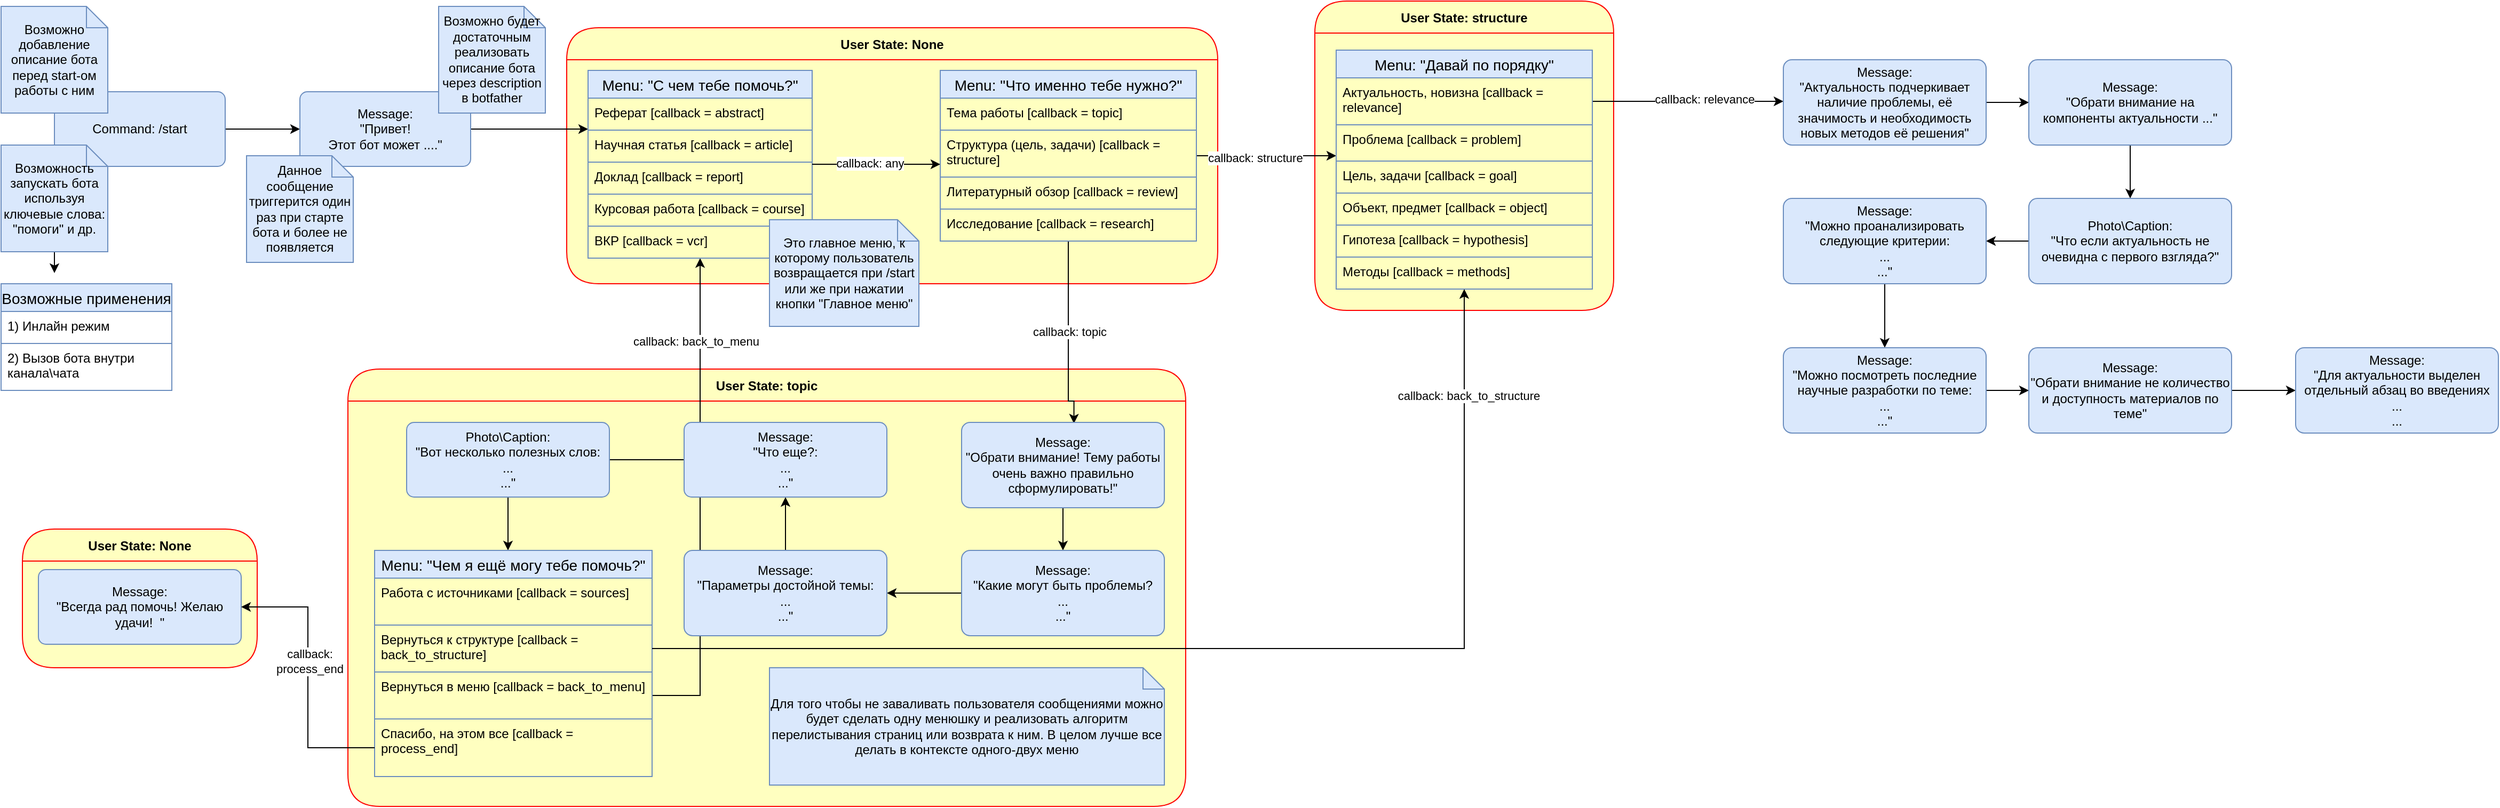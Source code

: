 <mxfile version="22.1.11" type="github">
  <diagram name="Страница — 1" id="bBnwiWEpFWaJWLRflJb5">
    <mxGraphModel dx="768" dy="455" grid="1" gridSize="10" guides="1" tooltips="1" connect="1" arrows="1" fold="1" page="1" pageScale="1" pageWidth="827" pageHeight="1169" math="0" shadow="0">
      <root>
        <mxCell id="0" />
        <mxCell id="1" parent="0" />
        <mxCell id="bCp8vL0oqEaVXwoQY5vh-86" value="User State: None" style="swimlane;fontStyle=1;align=center;verticalAlign=middle;childLayout=stackLayout;horizontal=1;startSize=30;horizontalStack=0;resizeParent=0;resizeLast=1;container=0;fontColor=#000000;collapsible=0;rounded=1;arcSize=50;strokeColor=#ff0000;fillColor=#ffffc0;swimlaneFillColor=#ffffc0;dropTarget=0;" vertex="1" parent="1">
          <mxGeometry x="30" y="570" width="220" height="130" as="geometry" />
        </mxCell>
        <mxCell id="bCp8vL0oqEaVXwoQY5vh-76" value="User State: topic" style="swimlane;fontStyle=1;align=center;verticalAlign=middle;childLayout=stackLayout;horizontal=1;startSize=30;horizontalStack=0;resizeParent=0;resizeLast=1;container=0;fontColor=#000000;collapsible=0;rounded=1;arcSize=50;strokeColor=#ff0000;fillColor=#ffffc0;swimlaneFillColor=#ffffc0;dropTarget=0;" vertex="1" parent="1">
          <mxGeometry x="335" y="420" width="785" height="410" as="geometry" />
        </mxCell>
        <mxCell id="bCp8vL0oqEaVXwoQY5vh-16" value="User State: None" style="swimlane;fontStyle=1;align=center;verticalAlign=middle;childLayout=stackLayout;horizontal=1;startSize=30;horizontalStack=0;resizeParent=0;resizeLast=1;container=0;fontColor=#000000;collapsible=0;rounded=1;arcSize=50;strokeColor=#ff0000;fillColor=#ffffc0;swimlaneFillColor=#ffffc0;dropTarget=0;" vertex="1" parent="1">
          <mxGeometry x="540" y="100" width="610" height="240" as="geometry" />
        </mxCell>
        <mxCell id="bCp8vL0oqEaVXwoQY5vh-72" style="edgeStyle=orthogonalEdgeStyle;rounded=0;orthogonalLoop=1;jettySize=auto;html=1;" edge="1" parent="1" source="bCp8vL0oqEaVXwoQY5vh-69" target="bCp8vL0oqEaVXwoQY5vh-6">
          <mxGeometry relative="1" as="geometry" />
        </mxCell>
        <mxCell id="bCp8vL0oqEaVXwoQY5vh-73" value="callback: back_to_menu&lt;br&gt;" style="edgeLabel;html=1;align=center;verticalAlign=middle;resizable=0;points=[];" vertex="1" connectable="0" parent="bCp8vL0oqEaVXwoQY5vh-72">
          <mxGeometry x="0.658" y="4" relative="1" as="geometry">
            <mxPoint as="offset" />
          </mxGeometry>
        </mxCell>
        <mxCell id="bCp8vL0oqEaVXwoQY5vh-1" style="edgeStyle=orthogonalEdgeStyle;rounded=0;orthogonalLoop=1;jettySize=auto;html=1;" edge="1" parent="1" source="ioY3EiMOHNlyp7GejzbB-10">
          <mxGeometry relative="1" as="geometry">
            <mxPoint x="290" y="195" as="targetPoint" />
          </mxGeometry>
        </mxCell>
        <mxCell id="ioY3EiMOHNlyp7GejzbB-10" value="Command: /start" style="rounded=1;arcSize=10;whiteSpace=wrap;html=1;align=center;fillColor=#dae8fc;strokeColor=#6c8ebf;gradientColor=none;" parent="1" vertex="1">
          <mxGeometry x="60" y="160" width="160" height="70" as="geometry" />
        </mxCell>
        <mxCell id="ioY3EiMOHNlyp7GejzbB-11" value="Возможно добавление описание бота перед start-ом работы с ним" style="shape=note;size=20;whiteSpace=wrap;html=1;fillColor=#dae8fc;strokeColor=#6c8ebf;" parent="1" vertex="1">
          <mxGeometry x="10" y="80" width="100" height="100" as="geometry" />
        </mxCell>
        <mxCell id="ioY3EiMOHNlyp7GejzbB-17" style="edgeStyle=orthogonalEdgeStyle;rounded=0;orthogonalLoop=1;jettySize=auto;html=1;" parent="1" source="ioY3EiMOHNlyp7GejzbB-12" edge="1">
          <mxGeometry relative="1" as="geometry">
            <mxPoint x="60" y="330" as="targetPoint" />
          </mxGeometry>
        </mxCell>
        <mxCell id="ioY3EiMOHNlyp7GejzbB-12" value="Возможность запускать бота используя ключевые слова:&lt;br&gt;&quot;помоги&quot; и др." style="shape=note;size=20;whiteSpace=wrap;html=1;fillColor=#dae8fc;strokeColor=#6c8ebf;" parent="1" vertex="1">
          <mxGeometry x="10" y="210" width="100" height="100" as="geometry" />
        </mxCell>
        <mxCell id="ioY3EiMOHNlyp7GejzbB-19" value="Возможные применения" style="swimlane;fontStyle=0;childLayout=stackLayout;horizontal=1;startSize=26;horizontalStack=0;resizeParent=1;resizeParentMax=0;resizeLast=0;collapsible=1;marginBottom=0;align=center;fontSize=14;fillColor=#dae8fc;strokeColor=#6c8ebf;" parent="1" vertex="1">
          <mxGeometry x="10" y="340" width="160" height="100" as="geometry" />
        </mxCell>
        <mxCell id="ioY3EiMOHNlyp7GejzbB-20" value="1) Инлайн режим" style="text;strokeColor=#6c8ebf;fillColor=none;spacingLeft=4;spacingRight=4;overflow=hidden;rotatable=0;points=[[0,0.5],[1,0.5]];portConstraint=eastwest;fontSize=12;whiteSpace=wrap;html=1;" parent="ioY3EiMOHNlyp7GejzbB-19" vertex="1">
          <mxGeometry y="26" width="160" height="30" as="geometry" />
        </mxCell>
        <mxCell id="ioY3EiMOHNlyp7GejzbB-21" value="2) Вызов бота внутри канала\чата" style="text;strokeColor=none;fillColor=none;spacingLeft=4;spacingRight=4;overflow=hidden;rotatable=0;points=[[0,0.5],[1,0.5]];portConstraint=eastwest;fontSize=12;whiteSpace=wrap;html=1;" parent="ioY3EiMOHNlyp7GejzbB-19" vertex="1">
          <mxGeometry y="56" width="160" height="44" as="geometry" />
        </mxCell>
        <mxCell id="bCp8vL0oqEaVXwoQY5vh-5" style="edgeStyle=orthogonalEdgeStyle;rounded=0;orthogonalLoop=1;jettySize=auto;html=1;" edge="1" parent="1" source="bCp8vL0oqEaVXwoQY5vh-2">
          <mxGeometry relative="1" as="geometry">
            <mxPoint x="560" y="195" as="targetPoint" />
          </mxGeometry>
        </mxCell>
        <mxCell id="bCp8vL0oqEaVXwoQY5vh-2" value="Message:&lt;br&gt;&quot;Привет!&lt;br&gt;Этот бот может ....&quot;" style="rounded=1;arcSize=10;whiteSpace=wrap;html=1;align=center;fillColor=#dae8fc;strokeColor=#6c8ebf;gradientColor=none;" vertex="1" parent="1">
          <mxGeometry x="290" y="160" width="160" height="70" as="geometry" />
        </mxCell>
        <mxCell id="bCp8vL0oqEaVXwoQY5vh-3" value="Данное сообщение триггерится один раз при старте бота и более не появляется" style="shape=note;size=20;whiteSpace=wrap;html=1;fillColor=#dae8fc;strokeColor=#6c8ebf;" vertex="1" parent="1">
          <mxGeometry x="240" y="220" width="100" height="100" as="geometry" />
        </mxCell>
        <mxCell id="bCp8vL0oqEaVXwoQY5vh-4" value="Возможно будет достаточным реализовать описание бота через description в botfather" style="shape=note;size=20;whiteSpace=wrap;html=1;fillColor=#dae8fc;strokeColor=#6c8ebf;" vertex="1" parent="1">
          <mxGeometry x="420" y="80" width="100" height="100" as="geometry" />
        </mxCell>
        <mxCell id="bCp8vL0oqEaVXwoQY5vh-6" value="Menu: &quot;С чем тебе помочь?&quot;" style="swimlane;fontStyle=0;childLayout=stackLayout;horizontal=1;startSize=26;horizontalStack=0;resizeParent=1;resizeParentMax=0;resizeLast=0;collapsible=1;marginBottom=0;align=center;fontSize=14;fillColor=#dae8fc;strokeColor=#6c8ebf;" vertex="1" parent="1">
          <mxGeometry x="560" y="140" width="210" height="176" as="geometry" />
        </mxCell>
        <mxCell id="bCp8vL0oqEaVXwoQY5vh-7" value="Реферат [callback = abstract]" style="text;strokeColor=#6c8ebf;fillColor=none;spacingLeft=4;spacingRight=4;overflow=hidden;rotatable=0;points=[[0,0.5],[1,0.5]];portConstraint=eastwest;fontSize=12;whiteSpace=wrap;html=1;" vertex="1" parent="bCp8vL0oqEaVXwoQY5vh-6">
          <mxGeometry y="26" width="210" height="30" as="geometry" />
        </mxCell>
        <mxCell id="bCp8vL0oqEaVXwoQY5vh-8" value="Научная статья [callback = article]" style="text;strokeColor=#6c8ebf;fillColor=none;spacingLeft=4;spacingRight=4;overflow=hidden;rotatable=0;points=[[0,0.5],[1,0.5]];portConstraint=eastwest;fontSize=12;whiteSpace=wrap;html=1;" vertex="1" parent="bCp8vL0oqEaVXwoQY5vh-6">
          <mxGeometry y="56" width="210" height="30" as="geometry" />
        </mxCell>
        <mxCell id="bCp8vL0oqEaVXwoQY5vh-9" value="Доклад [callback = report]" style="text;strokeColor=#6c8ebf;fillColor=none;spacingLeft=4;spacingRight=4;overflow=hidden;rotatable=0;points=[[0,0.5],[1,0.5]];portConstraint=eastwest;fontSize=12;whiteSpace=wrap;html=1;" vertex="1" parent="bCp8vL0oqEaVXwoQY5vh-6">
          <mxGeometry y="86" width="210" height="30" as="geometry" />
        </mxCell>
        <mxCell id="bCp8vL0oqEaVXwoQY5vh-12" value="Курсовая работа [callback = course]" style="text;strokeColor=#6c8ebf;fillColor=none;spacingLeft=4;spacingRight=4;overflow=hidden;rotatable=0;points=[[0,0.5],[1,0.5]];portConstraint=eastwest;fontSize=12;whiteSpace=wrap;html=1;" vertex="1" parent="bCp8vL0oqEaVXwoQY5vh-6">
          <mxGeometry y="116" width="210" height="30" as="geometry" />
        </mxCell>
        <mxCell id="bCp8vL0oqEaVXwoQY5vh-11" value="ВКР [callback = vcr]" style="text;strokeColor=#6c8ebf;fillColor=none;spacingLeft=4;spacingRight=4;overflow=hidden;rotatable=0;points=[[0,0.5],[1,0.5]];portConstraint=eastwest;fontSize=12;whiteSpace=wrap;html=1;" vertex="1" parent="bCp8vL0oqEaVXwoQY5vh-6">
          <mxGeometry y="146" width="210" height="30" as="geometry" />
        </mxCell>
        <mxCell id="bCp8vL0oqEaVXwoQY5vh-15" value="Это главное меню, к которому пользователь возвращается при /start или же при нажатии кнопки &quot;Главное меню&quot;" style="shape=note;size=20;whiteSpace=wrap;html=1;fillColor=#dae8fc;strokeColor=#6c8ebf;" vertex="1" parent="1">
          <mxGeometry x="730" y="280" width="140" height="100" as="geometry" />
        </mxCell>
        <mxCell id="bCp8vL0oqEaVXwoQY5vh-32" value="User State: structure" style="swimlane;fontStyle=1;align=center;verticalAlign=middle;childLayout=stackLayout;horizontal=1;startSize=30;horizontalStack=0;resizeParent=0;resizeLast=1;container=0;fontColor=#000000;collapsible=0;rounded=1;arcSize=50;strokeColor=#ff0000;fillColor=#ffffc0;swimlaneFillColor=#ffffc0;dropTarget=0;" vertex="1" parent="1">
          <mxGeometry x="1241" y="75" width="280" height="290" as="geometry" />
        </mxCell>
        <mxCell id="bCp8vL0oqEaVXwoQY5vh-33" style="edgeStyle=orthogonalEdgeStyle;rounded=0;orthogonalLoop=1;jettySize=auto;html=1;" edge="1" parent="1" source="bCp8vL0oqEaVXwoQY5vh-26" target="bCp8vL0oqEaVXwoQY5vh-34">
          <mxGeometry relative="1" as="geometry">
            <mxPoint x="1200" y="220" as="targetPoint" />
            <Array as="points">
              <mxPoint x="1200" y="220" />
              <mxPoint x="1200" y="220" />
            </Array>
          </mxGeometry>
        </mxCell>
        <mxCell id="bCp8vL0oqEaVXwoQY5vh-43" value="callback: structure&lt;br&gt;" style="edgeLabel;html=1;align=center;verticalAlign=middle;resizable=0;points=[];" vertex="1" connectable="0" parent="bCp8vL0oqEaVXwoQY5vh-33">
          <mxGeometry x="-0.162" y="-2" relative="1" as="geometry">
            <mxPoint as="offset" />
          </mxGeometry>
        </mxCell>
        <mxCell id="bCp8vL0oqEaVXwoQY5vh-45" style="edgeStyle=orthogonalEdgeStyle;rounded=0;orthogonalLoop=1;jettySize=auto;html=1;entryX=0.554;entryY=0.013;entryDx=0;entryDy=0;entryPerimeter=0;" edge="1" parent="1" source="bCp8vL0oqEaVXwoQY5vh-26" target="bCp8vL0oqEaVXwoQY5vh-52">
          <mxGeometry relative="1" as="geometry">
            <mxPoint x="1010" y="410" as="targetPoint" />
            <Array as="points">
              <mxPoint x="1010" y="450" />
              <mxPoint x="1015" y="450" />
            </Array>
          </mxGeometry>
        </mxCell>
        <mxCell id="bCp8vL0oqEaVXwoQY5vh-51" value="callback: topic&lt;br&gt;" style="edgeLabel;html=1;align=center;verticalAlign=middle;resizable=0;points=[];" vertex="1" connectable="0" parent="bCp8vL0oqEaVXwoQY5vh-45">
          <mxGeometry x="-0.041" y="1" relative="1" as="geometry">
            <mxPoint as="offset" />
          </mxGeometry>
        </mxCell>
        <mxCell id="bCp8vL0oqEaVXwoQY5vh-26" value="Menu: &quot;Что именно тебе нужно?&quot;" style="swimlane;fontStyle=0;childLayout=stackLayout;horizontal=1;startSize=26;horizontalStack=0;resizeParent=1;resizeParentMax=0;resizeLast=0;collapsible=1;marginBottom=0;align=center;fontSize=14;fillColor=#dae8fc;strokeColor=#6c8ebf;" vertex="1" parent="1">
          <mxGeometry x="890" y="140" width="240" height="160" as="geometry" />
        </mxCell>
        <mxCell id="bCp8vL0oqEaVXwoQY5vh-27" value="Тема работы [callback = topic]" style="text;strokeColor=#6c8ebf;fillColor=none;spacingLeft=4;spacingRight=4;overflow=hidden;rotatable=0;points=[[0,0.5],[1,0.5]];portConstraint=eastwest;fontSize=12;whiteSpace=wrap;html=1;" vertex="1" parent="bCp8vL0oqEaVXwoQY5vh-26">
          <mxGeometry y="26" width="240" height="30" as="geometry" />
        </mxCell>
        <mxCell id="bCp8vL0oqEaVXwoQY5vh-28" value="Структура (цель, задачи) [callback = structure]" style="text;strokeColor=#6c8ebf;fillColor=none;spacingLeft=4;spacingRight=4;overflow=hidden;rotatable=0;points=[[0,0.5],[1,0.5]];portConstraint=eastwest;fontSize=12;whiteSpace=wrap;html=1;" vertex="1" parent="bCp8vL0oqEaVXwoQY5vh-26">
          <mxGeometry y="56" width="240" height="44" as="geometry" />
        </mxCell>
        <mxCell id="bCp8vL0oqEaVXwoQY5vh-29" value="Литературный обзор [callback = review]" style="text;strokeColor=#6c8ebf;fillColor=none;spacingLeft=4;spacingRight=4;overflow=hidden;rotatable=0;points=[[0,0.5],[1,0.5]];portConstraint=eastwest;fontSize=12;whiteSpace=wrap;html=1;" vertex="1" parent="bCp8vL0oqEaVXwoQY5vh-26">
          <mxGeometry y="100" width="240" height="30" as="geometry" />
        </mxCell>
        <mxCell id="bCp8vL0oqEaVXwoQY5vh-30" value="Исследование [callback = research]&amp;nbsp;" style="text;strokeColor=#6c8ebf;fillColor=none;spacingLeft=4;spacingRight=4;overflow=hidden;rotatable=0;points=[[0,0.5],[1,0.5]];portConstraint=eastwest;fontSize=12;whiteSpace=wrap;html=1;" vertex="1" parent="bCp8vL0oqEaVXwoQY5vh-26">
          <mxGeometry y="130" width="240" height="30" as="geometry" />
        </mxCell>
        <mxCell id="bCp8vL0oqEaVXwoQY5vh-34" value="Menu: &quot;Давай по порядку&quot;" style="swimlane;fontStyle=0;childLayout=stackLayout;horizontal=1;startSize=26;horizontalStack=0;resizeParent=1;resizeParentMax=0;resizeLast=0;collapsible=1;marginBottom=0;align=center;fontSize=14;fillColor=#dae8fc;strokeColor=#6c8ebf;" vertex="1" parent="1">
          <mxGeometry x="1261" y="121" width="240" height="224" as="geometry" />
        </mxCell>
        <mxCell id="bCp8vL0oqEaVXwoQY5vh-94" style="edgeStyle=orthogonalEdgeStyle;rounded=0;orthogonalLoop=1;jettySize=auto;html=1;" edge="1" parent="bCp8vL0oqEaVXwoQY5vh-34" source="bCp8vL0oqEaVXwoQY5vh-35">
          <mxGeometry relative="1" as="geometry">
            <mxPoint x="419" y="48" as="targetPoint" />
          </mxGeometry>
        </mxCell>
        <mxCell id="bCp8vL0oqEaVXwoQY5vh-95" value="callback: relevance" style="edgeLabel;html=1;align=center;verticalAlign=middle;resizable=0;points=[];" vertex="1" connectable="0" parent="bCp8vL0oqEaVXwoQY5vh-94">
          <mxGeometry x="0.169" y="3" relative="1" as="geometry">
            <mxPoint as="offset" />
          </mxGeometry>
        </mxCell>
        <mxCell id="bCp8vL0oqEaVXwoQY5vh-35" value="Актуальность, новизна [callback = relevance]&amp;nbsp;" style="text;strokeColor=#6c8ebf;fillColor=none;spacingLeft=4;spacingRight=4;overflow=hidden;rotatable=0;points=[[0,0.5],[1,0.5]];portConstraint=eastwest;fontSize=12;whiteSpace=wrap;html=1;" vertex="1" parent="bCp8vL0oqEaVXwoQY5vh-34">
          <mxGeometry y="26" width="240" height="44" as="geometry" />
        </mxCell>
        <mxCell id="bCp8vL0oqEaVXwoQY5vh-36" value="Проблема [callback = problem]" style="text;strokeColor=#6c8ebf;fillColor=none;spacingLeft=4;spacingRight=4;overflow=hidden;rotatable=0;points=[[0,0.5],[1,0.5]];portConstraint=eastwest;fontSize=12;whiteSpace=wrap;html=1;" vertex="1" parent="bCp8vL0oqEaVXwoQY5vh-34">
          <mxGeometry y="70" width="240" height="34" as="geometry" />
        </mxCell>
        <mxCell id="bCp8vL0oqEaVXwoQY5vh-37" value="Цель, задачи [callback = goal]" style="text;strokeColor=#6c8ebf;fillColor=none;spacingLeft=4;spacingRight=4;overflow=hidden;rotatable=0;points=[[0,0.5],[1,0.5]];portConstraint=eastwest;fontSize=12;whiteSpace=wrap;html=1;" vertex="1" parent="bCp8vL0oqEaVXwoQY5vh-34">
          <mxGeometry y="104" width="240" height="30" as="geometry" />
        </mxCell>
        <mxCell id="bCp8vL0oqEaVXwoQY5vh-38" value="Объект, предмет [callback = object]" style="text;strokeColor=#6c8ebf;fillColor=none;spacingLeft=4;spacingRight=4;overflow=hidden;rotatable=0;points=[[0,0.5],[1,0.5]];portConstraint=eastwest;fontSize=12;whiteSpace=wrap;html=1;" vertex="1" parent="bCp8vL0oqEaVXwoQY5vh-34">
          <mxGeometry y="134" width="240" height="30" as="geometry" />
        </mxCell>
        <mxCell id="bCp8vL0oqEaVXwoQY5vh-41" value="Гипотеза [callback =&amp;nbsp;hypothesis]" style="text;strokeColor=#6c8ebf;fillColor=none;spacingLeft=4;spacingRight=4;overflow=hidden;rotatable=0;points=[[0,0.5],[1,0.5]];portConstraint=eastwest;fontSize=12;whiteSpace=wrap;html=1;" vertex="1" parent="bCp8vL0oqEaVXwoQY5vh-34">
          <mxGeometry y="164" width="240" height="30" as="geometry" />
        </mxCell>
        <mxCell id="bCp8vL0oqEaVXwoQY5vh-40" value="Методы [callback = methods]" style="text;strokeColor=#6c8ebf;fillColor=none;spacingLeft=4;spacingRight=4;overflow=hidden;rotatable=0;points=[[0,0.5],[1,0.5]];portConstraint=eastwest;fontSize=12;whiteSpace=wrap;html=1;" vertex="1" parent="bCp8vL0oqEaVXwoQY5vh-34">
          <mxGeometry y="194" width="240" height="30" as="geometry" />
        </mxCell>
        <mxCell id="bCp8vL0oqEaVXwoQY5vh-25" style="edgeStyle=orthogonalEdgeStyle;rounded=0;orthogonalLoop=1;jettySize=auto;html=1;" edge="1" parent="1" source="bCp8vL0oqEaVXwoQY5vh-6" target="bCp8vL0oqEaVXwoQY5vh-26">
          <mxGeometry relative="1" as="geometry">
            <mxPoint x="890" y="228.0" as="targetPoint" />
            <Array as="points">
              <mxPoint x="870" y="228" />
              <mxPoint x="870" y="228" />
            </Array>
          </mxGeometry>
        </mxCell>
        <mxCell id="bCp8vL0oqEaVXwoQY5vh-42" value="callback: any" style="edgeLabel;html=1;align=center;verticalAlign=middle;resizable=0;points=[];" vertex="1" connectable="0" parent="bCp8vL0oqEaVXwoQY5vh-25">
          <mxGeometry x="-0.099" y="1" relative="1" as="geometry">
            <mxPoint as="offset" />
          </mxGeometry>
        </mxCell>
        <mxCell id="bCp8vL0oqEaVXwoQY5vh-54" style="edgeStyle=orthogonalEdgeStyle;rounded=0;orthogonalLoop=1;jettySize=auto;html=1;entryX=0.5;entryY=0;entryDx=0;entryDy=0;" edge="1" parent="1" source="bCp8vL0oqEaVXwoQY5vh-52" target="bCp8vL0oqEaVXwoQY5vh-53">
          <mxGeometry relative="1" as="geometry" />
        </mxCell>
        <mxCell id="bCp8vL0oqEaVXwoQY5vh-52" value="Message:&lt;br&gt;&quot;Обрати внимание! Тему работы очень важно правильно сформулировать!&quot;" style="rounded=1;arcSize=10;whiteSpace=wrap;html=1;align=center;fillColor=#dae8fc;strokeColor=#6c8ebf;gradientColor=none;" vertex="1" parent="1">
          <mxGeometry x="910" y="470" width="190" height="80" as="geometry" />
        </mxCell>
        <mxCell id="bCp8vL0oqEaVXwoQY5vh-57" style="edgeStyle=orthogonalEdgeStyle;rounded=0;orthogonalLoop=1;jettySize=auto;html=1;" edge="1" parent="1" source="bCp8vL0oqEaVXwoQY5vh-53">
          <mxGeometry relative="1" as="geometry">
            <mxPoint x="840" y="630" as="targetPoint" />
          </mxGeometry>
        </mxCell>
        <mxCell id="bCp8vL0oqEaVXwoQY5vh-53" value="Message:&lt;br&gt;&quot;Какие могут быть проблемы?&lt;br&gt;...&lt;br&gt;...&quot;" style="rounded=1;arcSize=10;whiteSpace=wrap;html=1;align=center;fillColor=#dae8fc;strokeColor=#6c8ebf;gradientColor=none;" vertex="1" parent="1">
          <mxGeometry x="910" y="590" width="190" height="80" as="geometry" />
        </mxCell>
        <mxCell id="bCp8vL0oqEaVXwoQY5vh-61" style="edgeStyle=orthogonalEdgeStyle;rounded=0;orthogonalLoop=1;jettySize=auto;html=1;entryX=0.5;entryY=1;entryDx=0;entryDy=0;" edge="1" parent="1" source="bCp8vL0oqEaVXwoQY5vh-58" target="bCp8vL0oqEaVXwoQY5vh-59">
          <mxGeometry relative="1" as="geometry" />
        </mxCell>
        <mxCell id="bCp8vL0oqEaVXwoQY5vh-58" value="Message:&lt;br&gt;&quot;Параметры достойной темы:&lt;br&gt;...&lt;br&gt;...&quot;" style="rounded=1;arcSize=10;whiteSpace=wrap;html=1;align=center;fillColor=#dae8fc;strokeColor=#6c8ebf;gradientColor=none;" vertex="1" parent="1">
          <mxGeometry x="650" y="590" width="190" height="80" as="geometry" />
        </mxCell>
        <mxCell id="bCp8vL0oqEaVXwoQY5vh-62" style="edgeStyle=orthogonalEdgeStyle;rounded=0;orthogonalLoop=1;jettySize=auto;html=1;" edge="1" parent="1" source="bCp8vL0oqEaVXwoQY5vh-59">
          <mxGeometry relative="1" as="geometry">
            <mxPoint x="570" y="505" as="targetPoint" />
          </mxGeometry>
        </mxCell>
        <mxCell id="bCp8vL0oqEaVXwoQY5vh-59" value="Message:&lt;br&gt;&quot;Что еще?:&lt;br&gt;...&lt;br&gt;...&quot;" style="rounded=1;arcSize=10;whiteSpace=wrap;html=1;align=center;fillColor=#dae8fc;strokeColor=#6c8ebf;gradientColor=none;" vertex="1" parent="1">
          <mxGeometry x="650" y="470" width="190" height="70" as="geometry" />
        </mxCell>
        <mxCell id="bCp8vL0oqEaVXwoQY5vh-66" style="edgeStyle=orthogonalEdgeStyle;rounded=0;orthogonalLoop=1;jettySize=auto;html=1;entryX=0.5;entryY=0;entryDx=0;entryDy=0;" edge="1" parent="1" source="bCp8vL0oqEaVXwoQY5vh-63">
          <mxGeometry relative="1" as="geometry">
            <mxPoint x="485" y="590" as="targetPoint" />
          </mxGeometry>
        </mxCell>
        <mxCell id="bCp8vL0oqEaVXwoQY5vh-63" value="Photo\Caption:&lt;br&gt;&quot;Вот несколько полезных слов:&lt;br&gt;...&lt;br&gt;...&quot;" style="rounded=1;arcSize=10;whiteSpace=wrap;html=1;align=center;fillColor=#dae8fc;strokeColor=#6c8ebf;gradientColor=none;" vertex="1" parent="1">
          <mxGeometry x="390" y="470" width="190" height="70" as="geometry" />
        </mxCell>
        <mxCell id="bCp8vL0oqEaVXwoQY5vh-67" value="Menu: &quot;Чем я ещё могу тебе помочь?&quot;" style="swimlane;fontStyle=0;childLayout=stackLayout;horizontal=1;startSize=26;horizontalStack=0;resizeParent=1;resizeParentMax=0;resizeLast=0;collapsible=1;marginBottom=0;align=center;fontSize=14;fillColor=#dae8fc;strokeColor=#6c8ebf;" vertex="1" parent="1">
          <mxGeometry x="360" y="590" width="260" height="212" as="geometry" />
        </mxCell>
        <mxCell id="bCp8vL0oqEaVXwoQY5vh-88" value="Работа с источниками [callback = sources]" style="text;strokeColor=#6c8ebf;fillColor=none;spacingLeft=4;spacingRight=4;overflow=hidden;rotatable=0;points=[[0,0.5],[1,0.5]];portConstraint=eastwest;fontSize=12;whiteSpace=wrap;html=1;" vertex="1" parent="bCp8vL0oqEaVXwoQY5vh-67">
          <mxGeometry y="26" width="260" height="44" as="geometry" />
        </mxCell>
        <mxCell id="bCp8vL0oqEaVXwoQY5vh-89" value="Вернуться к структуре [callback = back_to_structure]" style="text;strokeColor=#6c8ebf;fillColor=none;spacingLeft=4;spacingRight=4;overflow=hidden;rotatable=0;points=[[0,0.5],[1,0.5]];portConstraint=eastwest;fontSize=12;whiteSpace=wrap;html=1;" vertex="1" parent="bCp8vL0oqEaVXwoQY5vh-67">
          <mxGeometry y="70" width="260" height="44" as="geometry" />
        </mxCell>
        <mxCell id="bCp8vL0oqEaVXwoQY5vh-69" value="Вернуться в меню [callback = back_to_menu]" style="text;strokeColor=#6c8ebf;fillColor=none;spacingLeft=4;spacingRight=4;overflow=hidden;rotatable=0;points=[[0,0.5],[1,0.5]];portConstraint=eastwest;fontSize=12;whiteSpace=wrap;html=1;" vertex="1" parent="bCp8vL0oqEaVXwoQY5vh-67">
          <mxGeometry y="114" width="260" height="44" as="geometry" />
        </mxCell>
        <mxCell id="bCp8vL0oqEaVXwoQY5vh-68" value="Спасибо, на этом все [callback = process_end]" style="text;strokeColor=#6c8ebf;fillColor=none;spacingLeft=4;spacingRight=4;overflow=hidden;rotatable=0;points=[[0,0.5],[1,0.5]];portConstraint=eastwest;fontSize=12;whiteSpace=wrap;html=1;" vertex="1" parent="bCp8vL0oqEaVXwoQY5vh-67">
          <mxGeometry y="158" width="260" height="54" as="geometry" />
        </mxCell>
        <mxCell id="bCp8vL0oqEaVXwoQY5vh-75" value="Message:&lt;br&gt;&quot;Всегда рад помочь! Желаю удачи!&amp;nbsp; &quot;" style="rounded=1;arcSize=10;whiteSpace=wrap;html=1;align=center;fillColor=#dae8fc;strokeColor=#6c8ebf;gradientColor=none;" vertex="1" parent="1">
          <mxGeometry x="45" y="608" width="190" height="70" as="geometry" />
        </mxCell>
        <mxCell id="bCp8vL0oqEaVXwoQY5vh-74" style="edgeStyle=orthogonalEdgeStyle;rounded=0;orthogonalLoop=1;jettySize=auto;html=1;entryX=1;entryY=0.5;entryDx=0;entryDy=0;" edge="1" parent="1" source="bCp8vL0oqEaVXwoQY5vh-68" target="bCp8vL0oqEaVXwoQY5vh-75">
          <mxGeometry relative="1" as="geometry">
            <mxPoint x="280" y="643" as="targetPoint" />
          </mxGeometry>
        </mxCell>
        <mxCell id="bCp8vL0oqEaVXwoQY5vh-83" value="callback: &lt;br&gt;process_end" style="edgeLabel;html=1;align=center;verticalAlign=middle;resizable=0;points=[];" vertex="1" connectable="0" parent="bCp8vL0oqEaVXwoQY5vh-74">
          <mxGeometry x="0.122" y="-1" relative="1" as="geometry">
            <mxPoint as="offset" />
          </mxGeometry>
        </mxCell>
        <mxCell id="bCp8vL0oqEaVXwoQY5vh-90" style="edgeStyle=orthogonalEdgeStyle;rounded=0;orthogonalLoop=1;jettySize=auto;html=1;" edge="1" parent="1" source="bCp8vL0oqEaVXwoQY5vh-89" target="bCp8vL0oqEaVXwoQY5vh-34">
          <mxGeometry relative="1" as="geometry" />
        </mxCell>
        <mxCell id="bCp8vL0oqEaVXwoQY5vh-91" value="callback: back_to_structure&lt;br&gt;" style="edgeLabel;html=1;align=center;verticalAlign=middle;resizable=0;points=[];" vertex="1" connectable="0" parent="bCp8vL0oqEaVXwoQY5vh-90">
          <mxGeometry x="0.82" y="-4" relative="1" as="geometry">
            <mxPoint y="1" as="offset" />
          </mxGeometry>
        </mxCell>
        <mxCell id="bCp8vL0oqEaVXwoQY5vh-92" value="Для того чтобы не заваливать пользователя сообщениями можно будет сделать одну менюшку и реализовать алгоритм перелистывания страниц или возврата к ним. В целом лучше все делать в контексте одного-двух меню" style="shape=note;size=20;whiteSpace=wrap;html=1;fillColor=#dae8fc;strokeColor=#6c8ebf;" vertex="1" parent="1">
          <mxGeometry x="730" y="700" width="370" height="110" as="geometry" />
        </mxCell>
        <mxCell id="bCp8vL0oqEaVXwoQY5vh-98" style="edgeStyle=orthogonalEdgeStyle;rounded=0;orthogonalLoop=1;jettySize=auto;html=1;entryX=0;entryY=0.5;entryDx=0;entryDy=0;" edge="1" parent="1" source="bCp8vL0oqEaVXwoQY5vh-96" target="bCp8vL0oqEaVXwoQY5vh-97">
          <mxGeometry relative="1" as="geometry" />
        </mxCell>
        <mxCell id="bCp8vL0oqEaVXwoQY5vh-96" value="Message:&lt;br&gt;&quot;Актуальность подчеркивает наличие проблемы, её значимость и необходимость новых методов её решения&quot;" style="rounded=1;arcSize=10;whiteSpace=wrap;html=1;align=center;fillColor=#dae8fc;strokeColor=#6c8ebf;gradientColor=none;" vertex="1" parent="1">
          <mxGeometry x="1680" y="130" width="190" height="80" as="geometry" />
        </mxCell>
        <mxCell id="bCp8vL0oqEaVXwoQY5vh-99" style="edgeStyle=orthogonalEdgeStyle;rounded=0;orthogonalLoop=1;jettySize=auto;html=1;" edge="1" parent="1" source="bCp8vL0oqEaVXwoQY5vh-97">
          <mxGeometry relative="1" as="geometry">
            <mxPoint x="2005" y="260" as="targetPoint" />
          </mxGeometry>
        </mxCell>
        <mxCell id="bCp8vL0oqEaVXwoQY5vh-97" value="Message:&lt;br&gt;&quot;Обрати внимание на компоненты актуальности ...&quot;" style="rounded=1;arcSize=10;whiteSpace=wrap;html=1;align=center;fillColor=#dae8fc;strokeColor=#6c8ebf;gradientColor=none;" vertex="1" parent="1">
          <mxGeometry x="1910" y="130" width="190" height="80" as="geometry" />
        </mxCell>
        <mxCell id="bCp8vL0oqEaVXwoQY5vh-102" style="edgeStyle=orthogonalEdgeStyle;rounded=0;orthogonalLoop=1;jettySize=auto;html=1;entryX=1;entryY=0.5;entryDx=0;entryDy=0;" edge="1" parent="1" source="bCp8vL0oqEaVXwoQY5vh-100" target="bCp8vL0oqEaVXwoQY5vh-101">
          <mxGeometry relative="1" as="geometry" />
        </mxCell>
        <mxCell id="bCp8vL0oqEaVXwoQY5vh-100" value="Photo\Caption:&lt;br&gt;&quot;Что если актуальность не очевидна с первого взгляда?&quot;" style="rounded=1;arcSize=10;whiteSpace=wrap;html=1;align=center;fillColor=#dae8fc;strokeColor=#6c8ebf;gradientColor=none;" vertex="1" parent="1">
          <mxGeometry x="1910" y="260" width="190" height="80" as="geometry" />
        </mxCell>
        <mxCell id="bCp8vL0oqEaVXwoQY5vh-103" style="edgeStyle=orthogonalEdgeStyle;rounded=0;orthogonalLoop=1;jettySize=auto;html=1;" edge="1" parent="1" source="bCp8vL0oqEaVXwoQY5vh-101">
          <mxGeometry relative="1" as="geometry">
            <mxPoint x="1775" y="400" as="targetPoint" />
          </mxGeometry>
        </mxCell>
        <mxCell id="bCp8vL0oqEaVXwoQY5vh-101" value="Message:&lt;br&gt;&quot;Можно проанализировать следующие критерии:&lt;br&gt;...&lt;br&gt;...&quot;" style="rounded=1;arcSize=10;whiteSpace=wrap;html=1;align=center;fillColor=#dae8fc;strokeColor=#6c8ebf;gradientColor=none;" vertex="1" parent="1">
          <mxGeometry x="1680" y="260" width="190" height="80" as="geometry" />
        </mxCell>
        <mxCell id="bCp8vL0oqEaVXwoQY5vh-106" style="edgeStyle=orthogonalEdgeStyle;rounded=0;orthogonalLoop=1;jettySize=auto;html=1;entryX=0;entryY=0.5;entryDx=0;entryDy=0;" edge="1" parent="1" source="bCp8vL0oqEaVXwoQY5vh-104" target="bCp8vL0oqEaVXwoQY5vh-105">
          <mxGeometry relative="1" as="geometry" />
        </mxCell>
        <mxCell id="bCp8vL0oqEaVXwoQY5vh-104" value="Message:&lt;br&gt;&quot;Можно посмотреть последние научные разработки по теме:&lt;br&gt;...&lt;br&gt;...&quot;" style="rounded=1;arcSize=10;whiteSpace=wrap;html=1;align=center;fillColor=#dae8fc;strokeColor=#6c8ebf;gradientColor=none;" vertex="1" parent="1">
          <mxGeometry x="1680" y="400" width="190" height="80" as="geometry" />
        </mxCell>
        <mxCell id="bCp8vL0oqEaVXwoQY5vh-107" style="edgeStyle=orthogonalEdgeStyle;rounded=0;orthogonalLoop=1;jettySize=auto;html=1;" edge="1" parent="1" source="bCp8vL0oqEaVXwoQY5vh-105">
          <mxGeometry relative="1" as="geometry">
            <mxPoint x="2160" y="440.0" as="targetPoint" />
          </mxGeometry>
        </mxCell>
        <mxCell id="bCp8vL0oqEaVXwoQY5vh-105" value="Message:&lt;br&gt;&quot;Обрати внимание не количество и доступность материалов по теме&quot;" style="rounded=1;arcSize=10;whiteSpace=wrap;html=1;align=center;fillColor=#dae8fc;strokeColor=#6c8ebf;gradientColor=none;" vertex="1" parent="1">
          <mxGeometry x="1910" y="400" width="190" height="80" as="geometry" />
        </mxCell>
        <mxCell id="bCp8vL0oqEaVXwoQY5vh-108" value="Message:&lt;br&gt;&quot;Для актуальности выделен отдельный абзац во введениях&lt;br&gt;...&lt;br&gt;..." style="rounded=1;arcSize=10;whiteSpace=wrap;html=1;align=center;fillColor=#dae8fc;strokeColor=#6c8ebf;gradientColor=none;" vertex="1" parent="1">
          <mxGeometry x="2160" y="400" width="190" height="80" as="geometry" />
        </mxCell>
      </root>
    </mxGraphModel>
  </diagram>
</mxfile>
